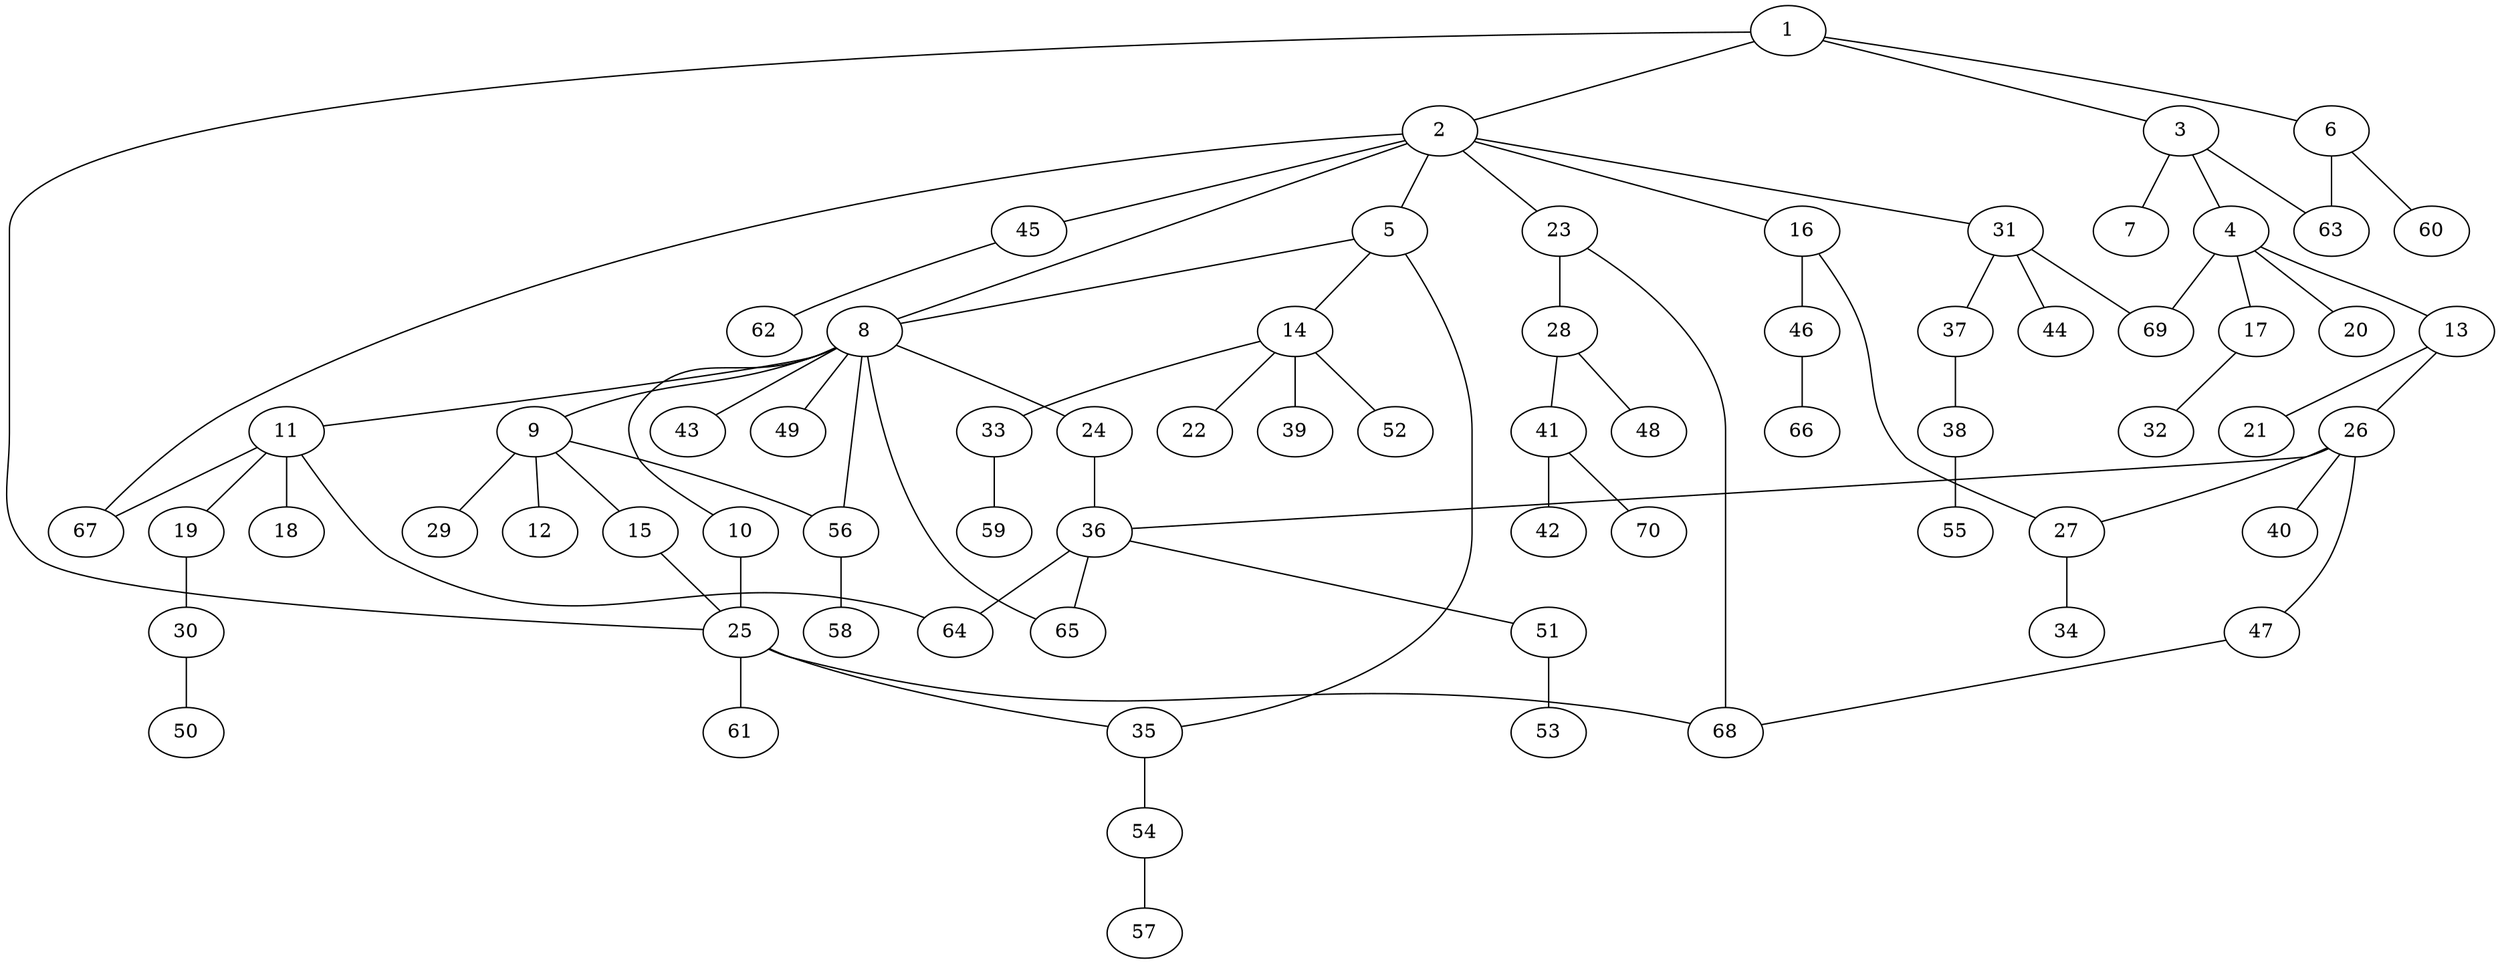 graph graphname {1--2
1--3
1--6
1--25
2--5
2--8
2--16
2--23
2--31
2--45
2--67
3--4
3--7
3--63
4--13
4--17
4--20
4--69
5--8
5--14
5--35
6--60
6--63
8--9
8--10
8--11
8--24
8--43
8--49
8--56
8--65
9--12
9--15
9--29
9--56
10--25
11--18
11--19
11--64
11--67
13--21
13--26
14--22
14--33
14--39
14--52
15--25
16--27
16--46
17--32
19--30
23--28
23--68
24--36
25--35
25--61
25--68
26--27
26--36
26--40
26--47
27--34
28--41
28--48
30--50
31--37
31--44
31--69
33--59
35--54
36--51
36--64
36--65
37--38
38--55
41--42
41--70
45--62
46--66
47--68
51--53
54--57
56--58
}